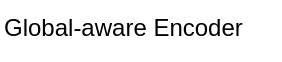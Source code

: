 <mxfile version="14.8.0" type="github">
  <diagram id="0pENMSCFMHjLLah74BZM" name="Page-1">
    <mxGraphModel dx="782" dy="443" grid="1" gridSize="10" guides="1" tooltips="1" connect="1" arrows="1" fold="1" page="1" pageScale="1" pageWidth="827" pageHeight="1169" math="0" shadow="0">
      <root>
        <mxCell id="0" />
        <mxCell id="1" parent="0" />
        <mxCell id="aZdatdQtEiCIdneHINyy-1" value="Global-aware Encoder" style="text;whiteSpace=wrap;html=1;" parent="1" vertex="1">
          <mxGeometry x="260" y="200" width="140" height="30" as="geometry" />
        </mxCell>
      </root>
    </mxGraphModel>
  </diagram>
</mxfile>

